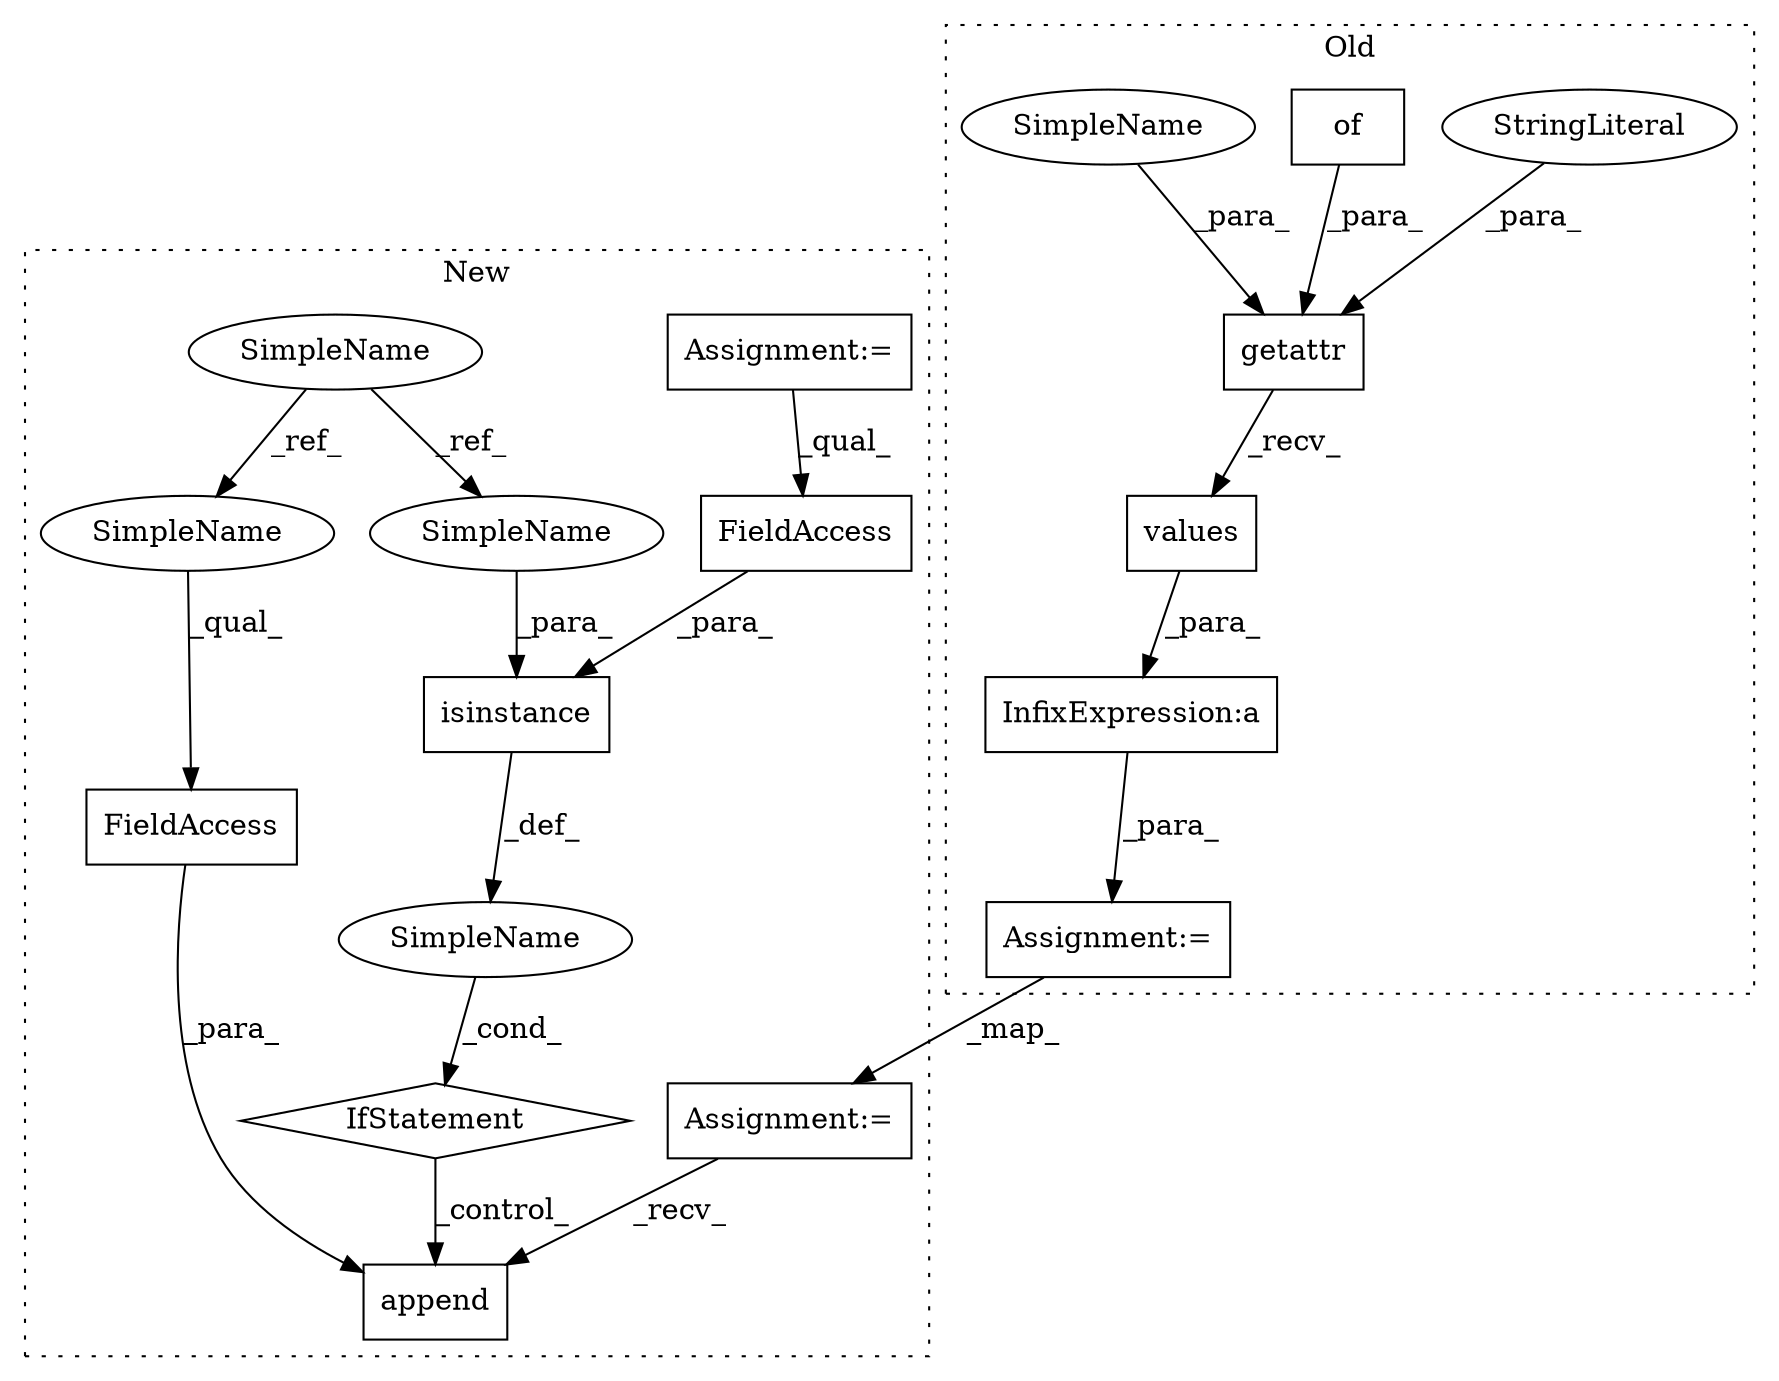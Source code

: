 digraph G {
subgraph cluster0 {
1 [label="getattr" a="32" s="21481,21521" l="8,1" shape="box"];
5 [label="StringLiteral" a="45" s="21498" l="14" shape="ellipse"];
6 [label="values" a="32" s="21523" l="8" shape="box"];
9 [label="of" a="32" s="21517" l="4" shape="box"];
10 [label="InfixExpression:a" a="27" s="21478" l="3" shape="box"];
14 [label="Assignment:=" a="7" s="21461" l="1" shape="box"];
18 [label="SimpleName" a="42" s="21489" l="8" shape="ellipse"];
label = "Old";
style="dotted";
}
subgraph cluster1 {
2 [label="append" a="32" s="23157,23190" l="7,1" shape="box"];
3 [label="IfStatement" a="25" s="23078,23139" l="4,2" shape="diamond"];
4 [label="SimpleName" a="42" s="" l="" shape="ellipse"];
7 [label="FieldAccess" a="22" s="23164" l="26" shape="box"];
8 [label="isinstance" a="32" s="23082,23138" l="11,1" shape="box"];
11 [label="FieldAccess" a="22" s="23102" l="36" shape="box"];
12 [label="Assignment:=" a="7" s="22963" l="16" shape="box"];
13 [label="Assignment:=" a="7" s="23056" l="1" shape="box"];
15 [label="SimpleName" a="42" s="22928" l="8" shape="ellipse"];
16 [label="SimpleName" a="42" s="23093" l="8" shape="ellipse"];
17 [label="SimpleName" a="42" s="23164" l="8" shape="ellipse"];
label = "New";
style="dotted";
}
1 -> 6 [label="_recv_"];
3 -> 2 [label="_control_"];
4 -> 3 [label="_cond_"];
5 -> 1 [label="_para_"];
6 -> 10 [label="_para_"];
7 -> 2 [label="_para_"];
8 -> 4 [label="_def_"];
9 -> 1 [label="_para_"];
10 -> 14 [label="_para_"];
11 -> 8 [label="_para_"];
12 -> 11 [label="_qual_"];
13 -> 2 [label="_recv_"];
14 -> 13 [label="_map_"];
15 -> 16 [label="_ref_"];
15 -> 17 [label="_ref_"];
16 -> 8 [label="_para_"];
17 -> 7 [label="_qual_"];
18 -> 1 [label="_para_"];
}